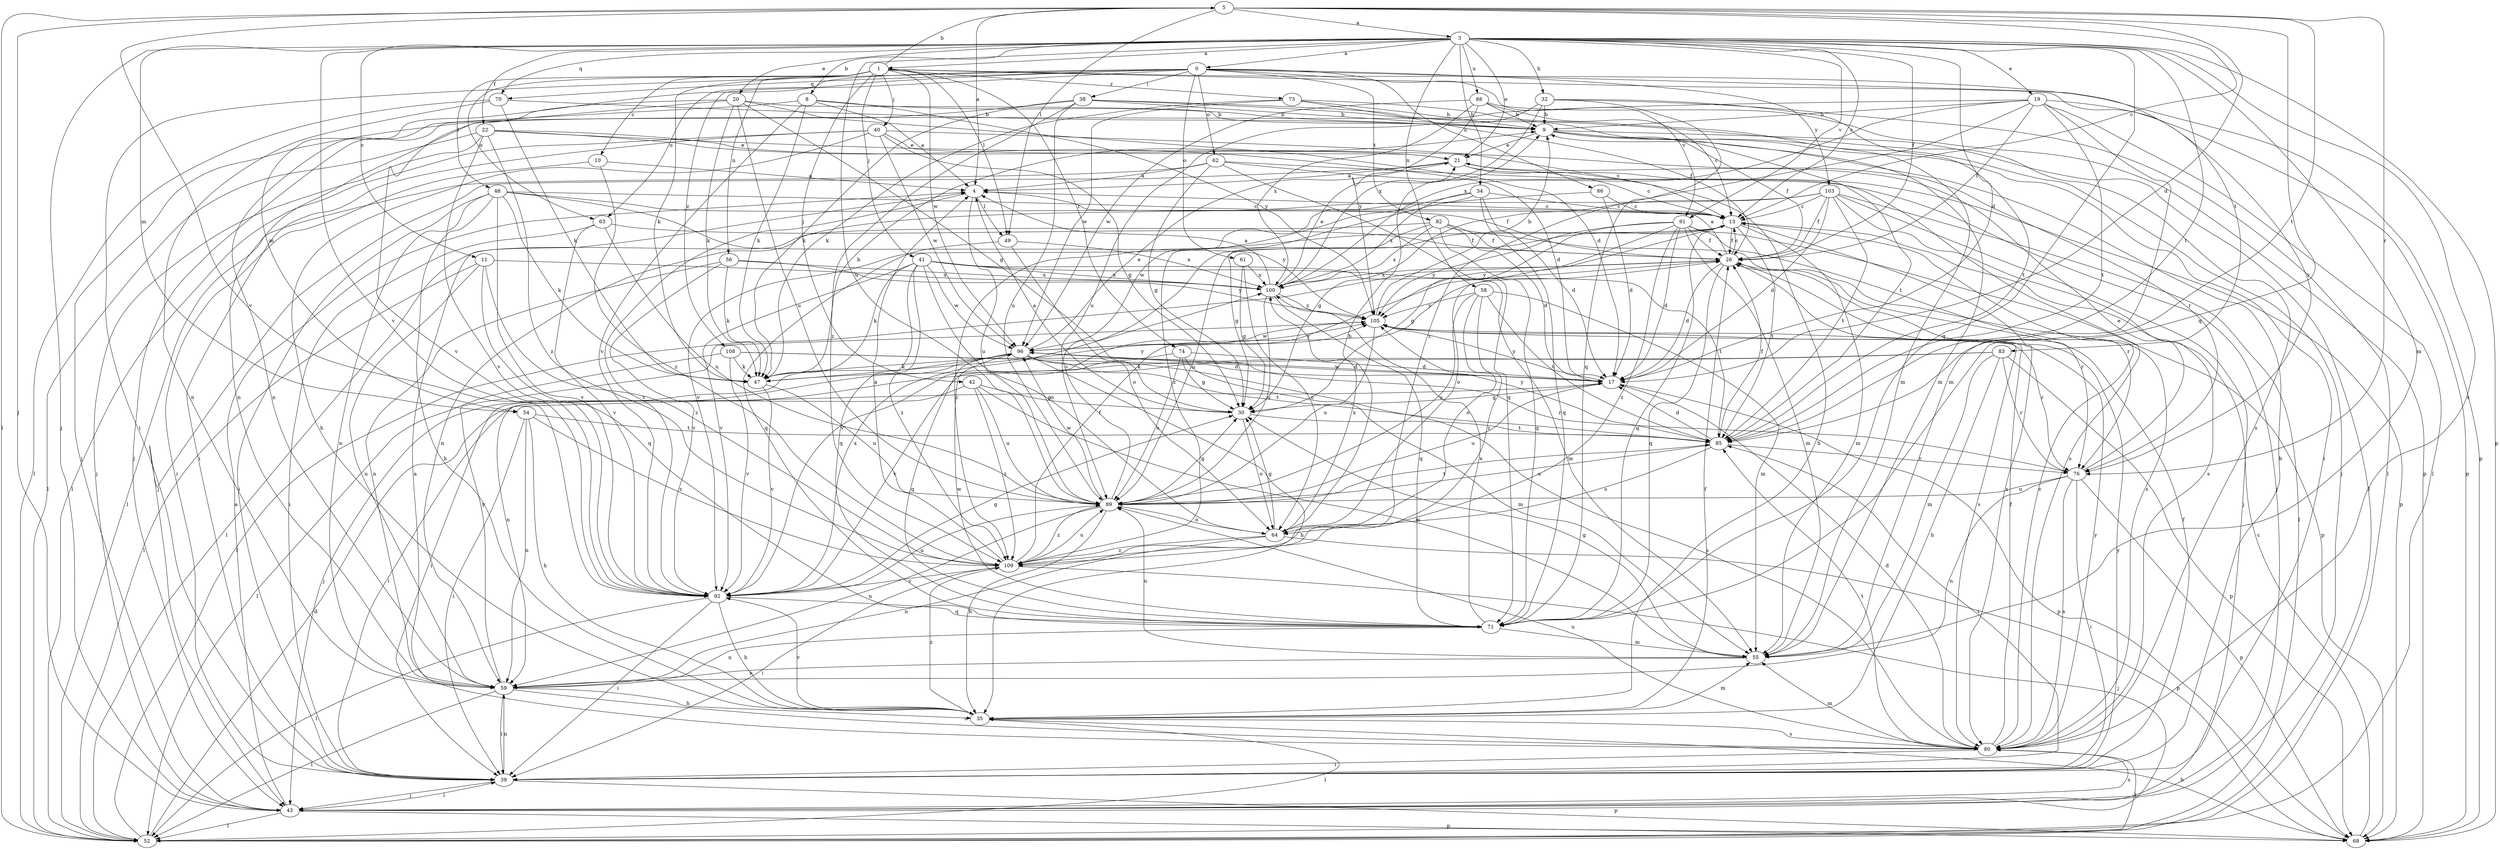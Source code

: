 strict digraph  {
0;
1;
3;
4;
5;
8;
9;
10;
11;
13;
17;
19;
20;
21;
22;
26;
30;
32;
34;
35;
38;
39;
40;
41;
42;
43;
47;
48;
49;
52;
54;
55;
56;
58;
59;
61;
62;
63;
64;
68;
70;
71;
73;
74;
76;
80;
82;
83;
85;
86;
88;
89;
91;
92;
96;
100;
103;
105;
108;
109;
0 -> 38  [label=i];
0 -> 39  [label=i];
0 -> 54  [label=m];
0 -> 61  [label=o];
0 -> 62  [label=o];
0 -> 63  [label=o];
0 -> 70  [label=q];
0 -> 82  [label=t];
0 -> 83  [label=t];
0 -> 86  [label=u];
0 -> 91  [label=v];
0 -> 103  [label=y];
0 -> 108  [label=z];
1 -> 5  [label=b];
1 -> 10  [label=c];
1 -> 40  [label=j];
1 -> 41  [label=j];
1 -> 42  [label=j];
1 -> 47  [label=k];
1 -> 48  [label=l];
1 -> 49  [label=l];
1 -> 56  [label=n];
1 -> 63  [label=o];
1 -> 68  [label=p];
1 -> 73  [label=r];
1 -> 74  [label=r];
1 -> 76  [label=r];
1 -> 96  [label=w];
3 -> 0  [label=a];
3 -> 1  [label=a];
3 -> 8  [label=b];
3 -> 11  [label=c];
3 -> 13  [label=c];
3 -> 17  [label=d];
3 -> 19  [label=e];
3 -> 20  [label=e];
3 -> 21  [label=e];
3 -> 22  [label=f];
3 -> 26  [label=f];
3 -> 32  [label=h];
3 -> 34  [label=h];
3 -> 43  [label=j];
3 -> 54  [label=m];
3 -> 55  [label=m];
3 -> 58  [label=n];
3 -> 68  [label=p];
3 -> 70  [label=q];
3 -> 71  [label=q];
3 -> 80  [label=s];
3 -> 85  [label=t];
3 -> 88  [label=u];
3 -> 89  [label=u];
3 -> 91  [label=v];
3 -> 92  [label=v];
4 -> 13  [label=c];
4 -> 49  [label=l];
4 -> 89  [label=u];
4 -> 92  [label=v];
5 -> 3  [label=a];
5 -> 4  [label=a];
5 -> 13  [label=c];
5 -> 17  [label=d];
5 -> 43  [label=j];
5 -> 49  [label=l];
5 -> 52  [label=l];
5 -> 71  [label=q];
5 -> 76  [label=r];
5 -> 85  [label=t];
5 -> 92  [label=v];
8 -> 4  [label=a];
8 -> 9  [label=b];
8 -> 47  [label=k];
8 -> 59  [label=n];
8 -> 92  [label=v];
8 -> 105  [label=y];
9 -> 21  [label=e];
9 -> 26  [label=f];
9 -> 39  [label=i];
9 -> 43  [label=j];
9 -> 52  [label=l];
9 -> 85  [label=t];
10 -> 4  [label=a];
10 -> 39  [label=i];
10 -> 109  [label=z];
11 -> 52  [label=l];
11 -> 59  [label=n];
11 -> 71  [label=q];
11 -> 100  [label=x];
11 -> 109  [label=z];
13 -> 26  [label=f];
13 -> 55  [label=m];
13 -> 71  [label=q];
13 -> 80  [label=s];
13 -> 85  [label=t];
13 -> 89  [label=u];
13 -> 105  [label=y];
13 -> 109  [label=z];
17 -> 30  [label=g];
17 -> 68  [label=p];
17 -> 89  [label=u];
17 -> 96  [label=w];
17 -> 105  [label=y];
19 -> 9  [label=b];
19 -> 26  [label=f];
19 -> 52  [label=l];
19 -> 55  [label=m];
19 -> 59  [label=n];
19 -> 68  [label=p];
19 -> 85  [label=t];
19 -> 100  [label=x];
19 -> 109  [label=z];
20 -> 9  [label=b];
20 -> 17  [label=d];
20 -> 30  [label=g];
20 -> 43  [label=j];
20 -> 47  [label=k];
20 -> 89  [label=u];
20 -> 92  [label=v];
21 -> 4  [label=a];
21 -> 13  [label=c];
21 -> 35  [label=h];
21 -> 43  [label=j];
21 -> 80  [label=s];
22 -> 17  [label=d];
22 -> 21  [label=e];
22 -> 43  [label=j];
22 -> 52  [label=l];
22 -> 76  [label=r];
22 -> 92  [label=v];
22 -> 109  [label=z];
26 -> 4  [label=a];
26 -> 13  [label=c];
26 -> 17  [label=d];
26 -> 71  [label=q];
26 -> 76  [label=r];
26 -> 80  [label=s];
26 -> 92  [label=v];
26 -> 100  [label=x];
30 -> 4  [label=a];
30 -> 64  [label=o];
30 -> 85  [label=t];
32 -> 9  [label=b];
32 -> 52  [label=l];
32 -> 71  [label=q];
32 -> 85  [label=t];
32 -> 89  [label=u];
32 -> 100  [label=x];
34 -> 13  [label=c];
34 -> 17  [label=d];
34 -> 71  [label=q];
34 -> 92  [label=v];
34 -> 96  [label=w];
34 -> 100  [label=x];
35 -> 26  [label=f];
35 -> 52  [label=l];
35 -> 55  [label=m];
35 -> 80  [label=s];
35 -> 92  [label=v];
35 -> 109  [label=z];
38 -> 9  [label=b];
38 -> 43  [label=j];
38 -> 47  [label=k];
38 -> 55  [label=m];
38 -> 80  [label=s];
38 -> 89  [label=u];
38 -> 109  [label=z];
39 -> 9  [label=b];
39 -> 26  [label=f];
39 -> 43  [label=j];
39 -> 59  [label=n];
39 -> 68  [label=p];
39 -> 85  [label=t];
39 -> 105  [label=y];
40 -> 13  [label=c];
40 -> 21  [label=e];
40 -> 30  [label=g];
40 -> 35  [label=h];
40 -> 39  [label=i];
40 -> 52  [label=l];
40 -> 96  [label=w];
41 -> 47  [label=k];
41 -> 55  [label=m];
41 -> 64  [label=o];
41 -> 71  [label=q];
41 -> 85  [label=t];
41 -> 92  [label=v];
41 -> 96  [label=w];
41 -> 100  [label=x];
41 -> 109  [label=z];
42 -> 30  [label=g];
42 -> 39  [label=i];
42 -> 55  [label=m];
42 -> 89  [label=u];
42 -> 109  [label=z];
43 -> 4  [label=a];
43 -> 39  [label=i];
43 -> 52  [label=l];
43 -> 68  [label=p];
43 -> 80  [label=s];
47 -> 9  [label=b];
47 -> 89  [label=u];
47 -> 92  [label=v];
47 -> 105  [label=y];
48 -> 13  [label=c];
48 -> 26  [label=f];
48 -> 35  [label=h];
48 -> 39  [label=i];
48 -> 47  [label=k];
48 -> 59  [label=n];
48 -> 92  [label=v];
48 -> 105  [label=y];
49 -> 64  [label=o];
49 -> 71  [label=q];
49 -> 100  [label=x];
52 -> 17  [label=d];
52 -> 26  [label=f];
54 -> 35  [label=h];
54 -> 39  [label=i];
54 -> 59  [label=n];
54 -> 85  [label=t];
54 -> 109  [label=z];
55 -> 30  [label=g];
55 -> 59  [label=n];
55 -> 89  [label=u];
56 -> 47  [label=k];
56 -> 59  [label=n];
56 -> 92  [label=v];
56 -> 100  [label=x];
56 -> 105  [label=y];
58 -> 55  [label=m];
58 -> 64  [label=o];
58 -> 85  [label=t];
58 -> 89  [label=u];
58 -> 105  [label=y];
58 -> 109  [label=z];
59 -> 35  [label=h];
59 -> 39  [label=i];
59 -> 52  [label=l];
59 -> 80  [label=s];
59 -> 105  [label=y];
61 -> 30  [label=g];
61 -> 64  [label=o];
61 -> 100  [label=x];
62 -> 4  [label=a];
62 -> 30  [label=g];
62 -> 43  [label=j];
62 -> 52  [label=l];
62 -> 68  [label=p];
62 -> 71  [label=q];
63 -> 26  [label=f];
63 -> 39  [label=i];
63 -> 89  [label=u];
63 -> 92  [label=v];
64 -> 9  [label=b];
64 -> 30  [label=g];
64 -> 59  [label=n];
64 -> 68  [label=p];
64 -> 100  [label=x];
64 -> 109  [label=z];
68 -> 13  [label=c];
68 -> 35  [label=h];
70 -> 9  [label=b];
70 -> 47  [label=k];
70 -> 52  [label=l];
70 -> 59  [label=n];
71 -> 55  [label=m];
71 -> 59  [label=n];
71 -> 96  [label=w];
71 -> 100  [label=x];
73 -> 9  [label=b];
73 -> 26  [label=f];
73 -> 47  [label=k];
73 -> 55  [label=m];
73 -> 96  [label=w];
74 -> 17  [label=d];
74 -> 30  [label=g];
74 -> 55  [label=m];
74 -> 89  [label=u];
74 -> 92  [label=v];
76 -> 21  [label=e];
76 -> 39  [label=i];
76 -> 59  [label=n];
76 -> 68  [label=p];
76 -> 80  [label=s];
76 -> 89  [label=u];
80 -> 4  [label=a];
80 -> 13  [label=c];
80 -> 17  [label=d];
80 -> 26  [label=f];
80 -> 39  [label=i];
80 -> 52  [label=l];
80 -> 55  [label=m];
80 -> 85  [label=t];
80 -> 89  [label=u];
80 -> 105  [label=y];
82 -> 17  [label=d];
82 -> 26  [label=f];
82 -> 30  [label=g];
82 -> 52  [label=l];
82 -> 71  [label=q];
82 -> 80  [label=s];
82 -> 100  [label=x];
83 -> 35  [label=h];
83 -> 47  [label=k];
83 -> 55  [label=m];
83 -> 59  [label=n];
83 -> 68  [label=p];
83 -> 76  [label=r];
85 -> 17  [label=d];
85 -> 26  [label=f];
85 -> 64  [label=o];
85 -> 76  [label=r];
85 -> 89  [label=u];
85 -> 105  [label=y];
86 -> 13  [label=c];
86 -> 17  [label=d];
86 -> 109  [label=z];
88 -> 9  [label=b];
88 -> 13  [label=c];
88 -> 68  [label=p];
88 -> 96  [label=w];
88 -> 100  [label=x];
88 -> 105  [label=y];
89 -> 13  [label=c];
89 -> 30  [label=g];
89 -> 35  [label=h];
89 -> 59  [label=n];
89 -> 64  [label=o];
89 -> 85  [label=t];
89 -> 96  [label=w];
89 -> 109  [label=z];
91 -> 17  [label=d];
91 -> 26  [label=f];
91 -> 30  [label=g];
91 -> 55  [label=m];
91 -> 64  [label=o];
91 -> 68  [label=p];
91 -> 76  [label=r];
91 -> 105  [label=y];
91 -> 109  [label=z];
92 -> 30  [label=g];
92 -> 35  [label=h];
92 -> 39  [label=i];
92 -> 52  [label=l];
92 -> 71  [label=q];
92 -> 89  [label=u];
92 -> 100  [label=x];
96 -> 17  [label=d];
96 -> 21  [label=e];
96 -> 35  [label=h];
96 -> 39  [label=i];
96 -> 43  [label=j];
96 -> 47  [label=k];
96 -> 71  [label=q];
96 -> 80  [label=s];
96 -> 85  [label=t];
96 -> 105  [label=y];
100 -> 4  [label=a];
100 -> 21  [label=e];
100 -> 71  [label=q];
100 -> 89  [label=u];
100 -> 105  [label=y];
103 -> 13  [label=c];
103 -> 17  [label=d];
103 -> 26  [label=f];
103 -> 30  [label=g];
103 -> 43  [label=j];
103 -> 52  [label=l];
103 -> 59  [label=n];
103 -> 80  [label=s];
103 -> 85  [label=t];
105 -> 9  [label=b];
105 -> 76  [label=r];
105 -> 89  [label=u];
105 -> 96  [label=w];
108 -> 17  [label=d];
108 -> 47  [label=k];
108 -> 52  [label=l];
108 -> 76  [label=r];
108 -> 92  [label=v];
109 -> 4  [label=a];
109 -> 26  [label=f];
109 -> 39  [label=i];
109 -> 43  [label=j];
109 -> 89  [label=u];
109 -> 92  [label=v];
}
